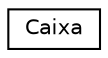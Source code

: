 digraph "Representação gráfica da hiearquia da classe"
{
  edge [fontname="Helvetica",fontsize="10",labelfontname="Helvetica",labelfontsize="10"];
  node [fontname="Helvetica",fontsize="10",shape=record];
  rankdir="LR";
  Node1 [label="Caixa",height=0.2,width=0.4,color="black", fillcolor="white", style="filled",URL="$a00001.html",tooltip="Representa um caixa de supermercado. "];
}
